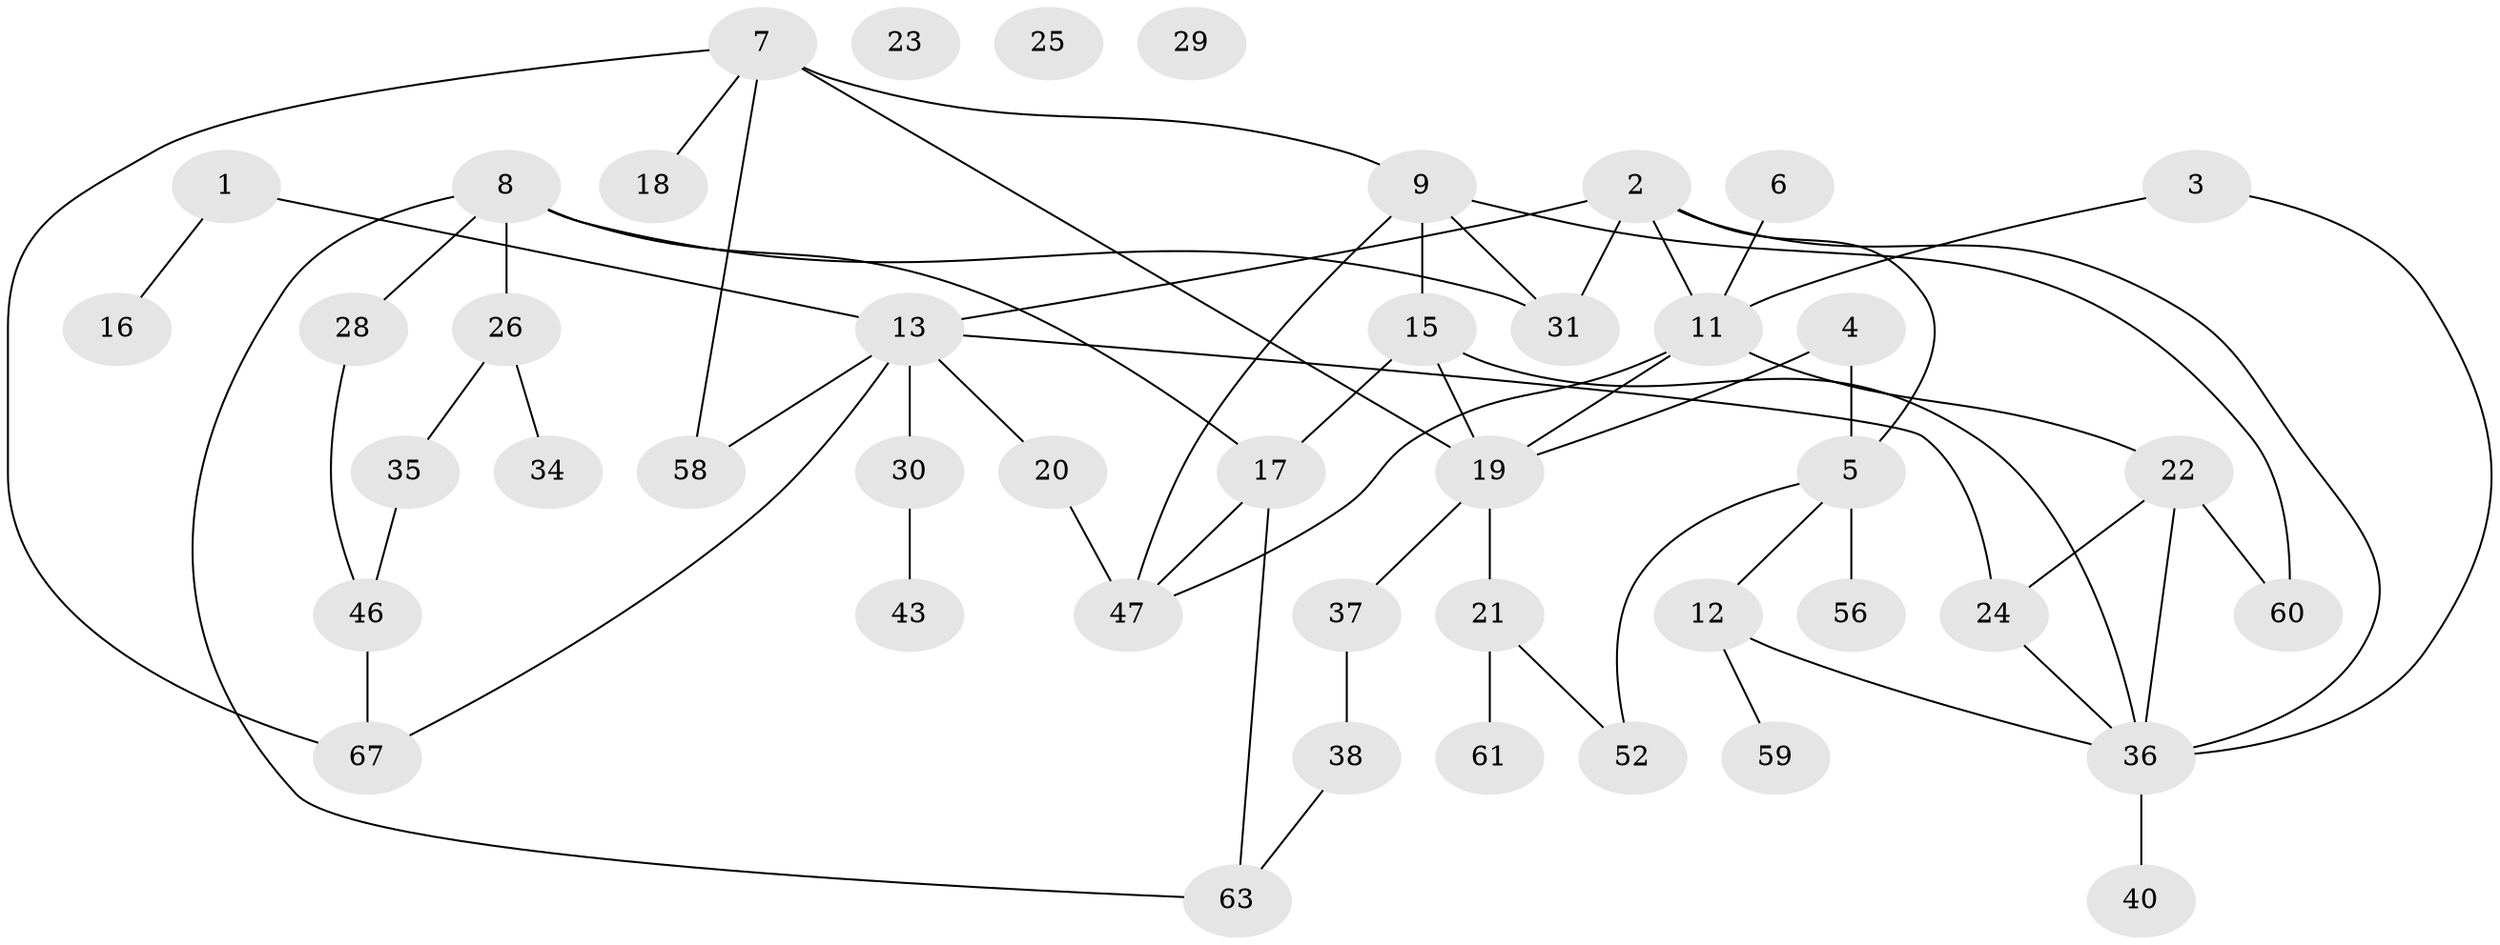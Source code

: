 // Generated by graph-tools (version 1.1) at 2025/23/03/03/25 07:23:28]
// undirected, 45 vertices, 62 edges
graph export_dot {
graph [start="1"]
  node [color=gray90,style=filled];
  1;
  2 [super="+10"];
  3;
  4;
  5 [super="+42"];
  6;
  7 [super="+55"];
  8 [super="+14"];
  9 [super="+32"];
  11 [super="+64"];
  12 [super="+41"];
  13 [super="+39"];
  15 [super="+66"];
  16 [super="+44"];
  17 [super="+45"];
  18 [super="+48"];
  19 [super="+53"];
  20;
  21 [super="+27"];
  22 [super="+49"];
  23;
  24 [super="+50"];
  25;
  26 [super="+54"];
  28;
  29;
  30 [super="+33"];
  31;
  34;
  35;
  36 [super="+62"];
  37;
  38;
  40;
  43;
  46 [super="+57"];
  47 [super="+51"];
  52;
  56;
  58;
  59;
  60;
  61;
  63 [super="+65"];
  67;
  1 -- 13;
  1 -- 16;
  2 -- 13;
  2 -- 31;
  2 -- 11;
  2 -- 36;
  2 -- 5;
  3 -- 36;
  3 -- 11;
  4 -- 5;
  4 -- 19;
  5 -- 12;
  5 -- 52;
  5 -- 56;
  6 -- 11;
  7 -- 18;
  7 -- 19;
  7 -- 67;
  7 -- 9;
  7 -- 58;
  8 -- 26;
  8 -- 31;
  8 -- 17;
  8 -- 28;
  8 -- 63;
  9 -- 15;
  9 -- 60;
  9 -- 47;
  9 -- 31;
  11 -- 22;
  11 -- 19;
  11 -- 47;
  12 -- 59;
  12 -- 36;
  13 -- 20;
  13 -- 24;
  13 -- 58;
  13 -- 30;
  13 -- 67;
  15 -- 17;
  15 -- 36;
  15 -- 19;
  17 -- 63;
  17 -- 47;
  19 -- 21 [weight=2];
  19 -- 37;
  20 -- 47;
  21 -- 52;
  21 -- 61;
  22 -- 24;
  22 -- 36;
  22 -- 60;
  24 -- 36;
  26 -- 35;
  26 -- 34;
  28 -- 46;
  30 -- 43;
  35 -- 46;
  36 -- 40;
  37 -- 38;
  38 -- 63;
  46 -- 67;
}
